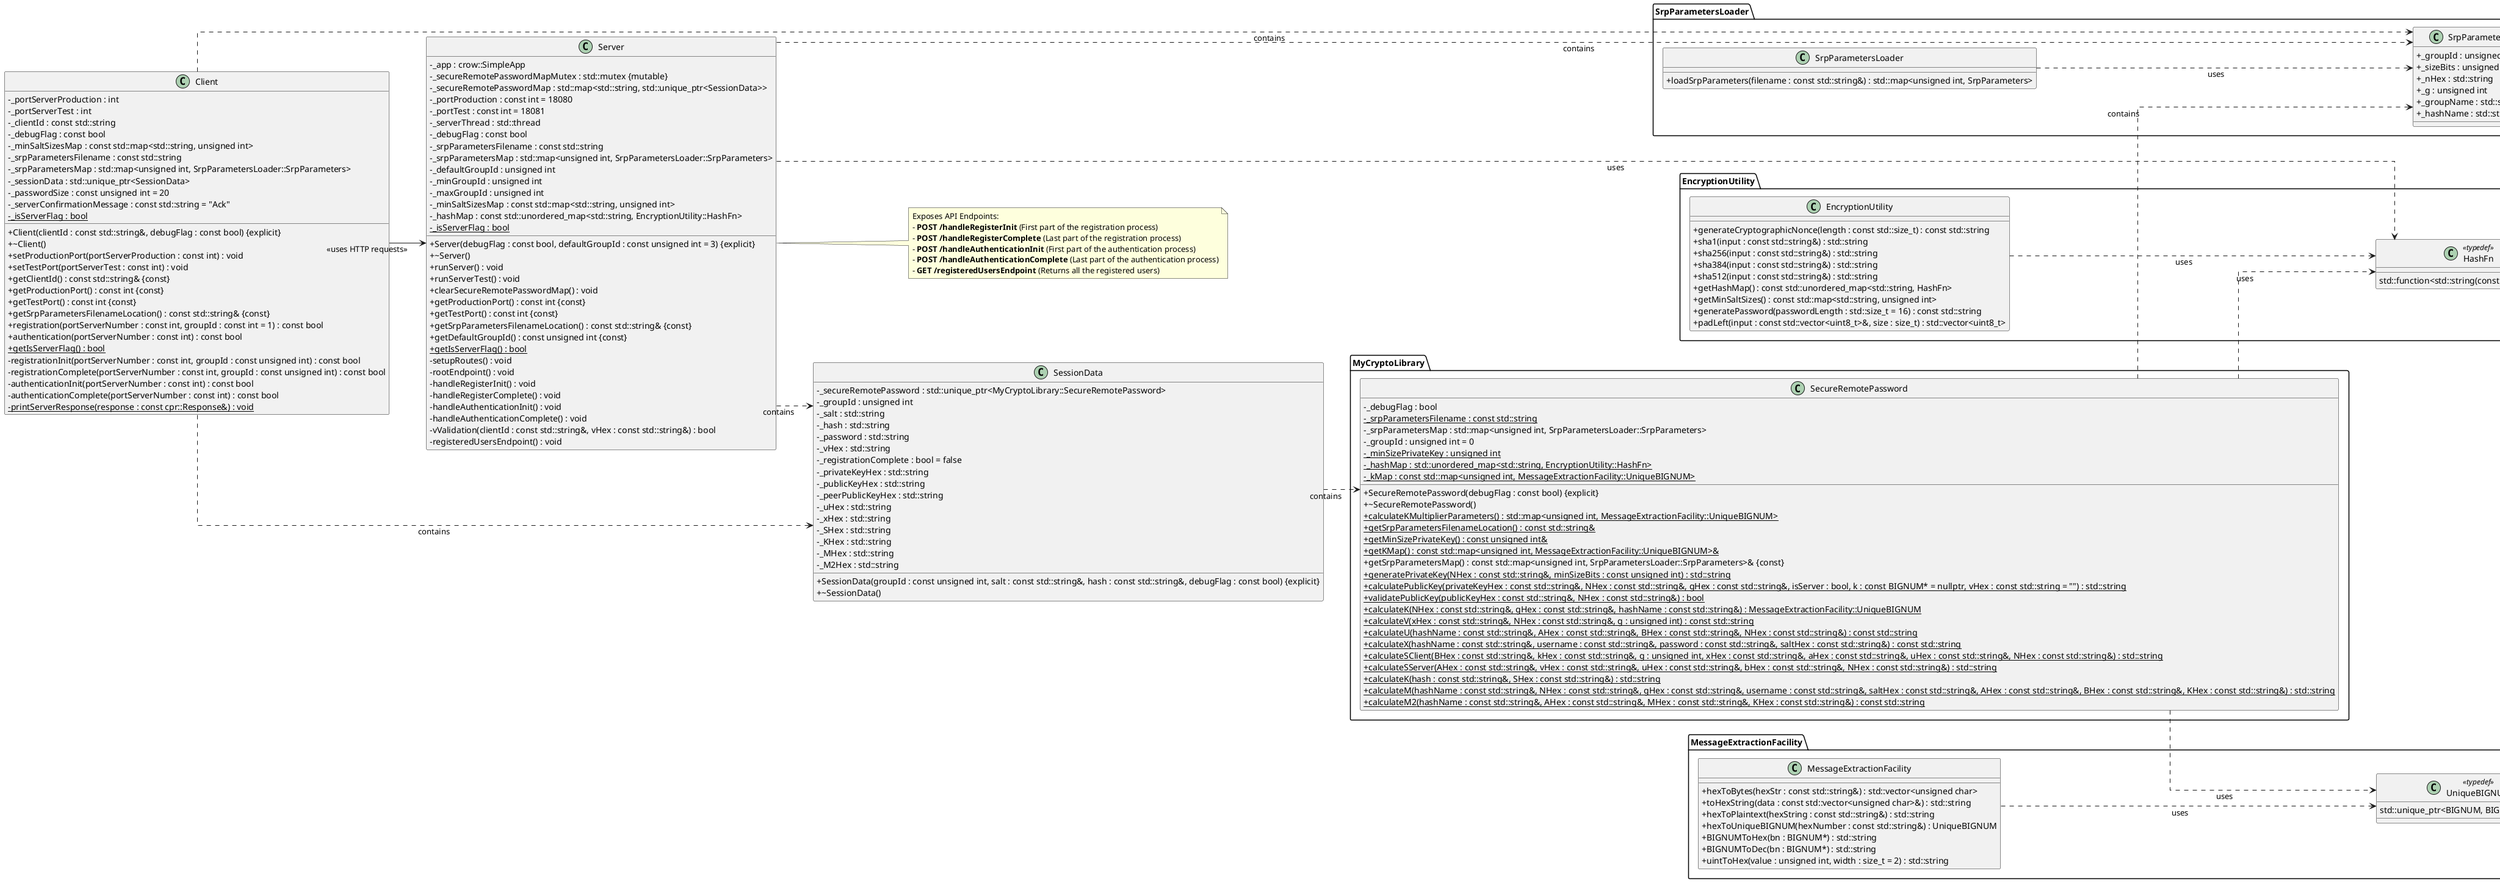 @startuml Secure_Remote_Password_class_diagram

left to right direction

skinparam classAttributeIconSize 0
skinparam linetype ortho

class Client {
    - _portServerProduction : int
    - _portServerTest : int
    - _clientId : const std::string
    - _debugFlag : const bool
    - _minSaltSizesMap : const std::map<std::string, unsigned int>
    - _srpParametersFilename : const std::string
    - _srpParametersMap : std::map<unsigned int, SrpParametersLoader::SrpParameters>
    - _sessionData : std::unique_ptr<SessionData>
    - _passwordSize : const unsigned int = 20
    - _serverConfirmationMessage : const std::string = "Ack"
    - _isServerFlag : bool {static}

    + Client(clientId : const std::string&, debugFlag : const bool) {explicit}
    + ~Client()
    + setProductionPort(portServerProduction : const int) : void
    + setTestPort(portServerTest : const int) : void
    + getClientId() : const std::string& {const}
    + getProductionPort() : const int {const}
    + getTestPort() : const int {const}
    + getSrpParametersFilenameLocation() : const std::string& {const}
    + registration(portServerNumber : const int, groupId : const int = 1) : const bool
    + authentication(portServerNumber : const int) : const bool
    + getIsServerFlag() : bool {static}
    - registrationInit(portServerNumber : const int, groupId : const unsigned int) : const bool
    - registrationComplete(portServerNumber : const int, groupId : const unsigned int) : const bool
    - authenticationInit(portServerNumber : const int) : const bool
    - authenticationComplete(portServerNumber : const int) : const bool
    - printServerResponse(response : const cpr::Response&) : void {static}
}

Client ..> SessionData : contains
Client ..> SrpParametersLoader.SrpParameters : contains

Client --> Server : "<<uses HTTP requests>>"

namespace MyCryptoLibrary {

    class SecureRemotePassword {
        - _debugFlag : bool
        - _srpParametersFilename : const std::string {static}
        - _srpParametersMap : std::map<unsigned int, SrpParametersLoader::SrpParameters>
        - _groupId : unsigned int = 0
        - _minSizePrivateKey : unsigned int {static}
        - _hashMap : std::unordered_map<std::string, EncryptionUtility::HashFn> {static}
        - _kMap : const std::map<unsigned int, MessageExtractionFacility::UniqueBIGNUM> {static}

        + SecureRemotePassword(debugFlag : const bool) {explicit}
        + ~SecureRemotePassword()
        + calculateKMultiplierParameters() : std::map<unsigned int, MessageExtractionFacility::UniqueBIGNUM> {static}
        + getSrpParametersFilenameLocation() : const std::string& {static}
        + getMinSizePrivateKey() : const unsigned int& {static}
        + getKMap() : const std::map<unsigned int, MessageExtractionFacility::UniqueBIGNUM>& {static}
        + getSrpParametersMap() : const std::map<unsigned int, SrpParametersLoader::SrpParameters>& {const}
        + generatePrivateKey(NHex : const std::string&, minSizeBits : const unsigned int) : std::string {static}
        + calculatePublicKey(privateKeyHex : const std::string&, NHex : const std::string&, gHex : const std::string&, isServer : bool, k : const BIGNUM* = nullptr, vHex : const std::string = "") : std::string {static}
        + validatePublicKey(publicKeyHex : const std::string&, NHex : const std::string&) : bool {static}
        + calculateK(NHex : const std::string&, gHex : const std::string&, hashName : const std::string&) : MessageExtractionFacility::UniqueBIGNUM {static}
        + calculateV(xHex : const std::string&, NHex : const std::string&, g : unsigned int) : const std::string {static}
        + calculateU(hashName : const std::string&, AHex : const std::string&, BHex : const std::string&, NHex : const std::string&) : const std::string {static}
        + calculateX(hashName : const std::string&, username : const std::string&, password : const std::string&, saltHex : const std::string&) : const std::string {static}
        + calculateSClient(BHex : const std::string&, kHex : const std::string&, g : unsigned int, xHex : const std::string&, aHex : const std::string&, uHex : const std::string&, NHex : const std::string&) : std::string {static}
        + calculateSServer(AHex : const std::string&, vHex : const std::string&, uHex : const std::string&, bHex : const std::string&, NHex : const std::string&) : std::string {static}
        + calculateK(hash : const std::string&, SHex : const std::string&) : std::string {static}
        + calculateM(hashName : const std::string&, NHex : const std::string&, gHex : const std::string&, username : const std::string&, saltHex : const std::string&, AHex : const std::string&, BHex : const std::string&, KHex : const std::string&) : std::string {static}
        + calculateM2(hashName : const std::string&, AHex : const std::string&, MHex : const std::string&, KHex : const std::string&) : const std::string {static}
    }
}

MyCryptoLibrary.SecureRemotePassword ..> SrpParametersLoader.SrpParameters : contains
MyCryptoLibrary.SecureRemotePassword ..> EncryptionUtility.HashFn : uses
MyCryptoLibrary.SecureRemotePassword ..> MessageExtractionFacility.UniqueBIGNUM : uses


namespace EncryptionUtility {

    class HashFn <<typedef>> {
        std::function<std::string(const std::string &)>
    }

    class EncryptionUtility {
        + generateCryptographicNonce(length : const std::size_t) : const std::string
        + sha1(input : const std::string&) : std::string
        + sha256(input : const std::string&) : std::string
        + sha384(input : const std::string&) : std::string
        + sha512(input : const std::string&) : std::string
        + getHashMap() : const std::unordered_map<std::string, HashFn>
        + getMinSaltSizes() : const std::map<std::string, unsigned int>
        + generatePassword(passwordLength : std::size_t = 16) : const std::string
        + padLeft(input : const std::vector<uint8_t>&, size : size_t) : std::vector<uint8_t>
    }

    EncryptionUtility ..> HashFn : uses

}

namespace MessageExtractionFacility {

    class UniqueBIGNUM <<typedef>> {
        std::unique_ptr<BIGNUM, BIGNUM_deleter>
    }

    class MessageExtractionFacility {
        + hexToBytes(hexStr : const std::string&) : std::vector<unsigned char>
        + toHexString(data : const std::vector<unsigned char>&) : std::string
        + hexToPlaintext(hexString : const std::string&) : std::string
        + hexToUniqueBIGNUM(hexNumber : const std::string&) : UniqueBIGNUM
        + BIGNUMToHex(bn : BIGNUM*) : std::string
        + BIGNUMToDec(bn : BIGNUM*) : std::string
        + uintToHex(value : unsigned int, width : size_t = 2) : std::string
    }

    MessageExtractionFacility ..> UniqueBIGNUM : uses

}

class Server {
    - _app : crow::SimpleApp
    - _secureRemotePasswordMapMutex : std::mutex {mutable}
    - _secureRemotePasswordMap : std::map<std::string, std::unique_ptr<SessionData>>
    - _portProduction : const int = 18080
    - _portTest : const int = 18081
    - _serverThread : std::thread
    - _debugFlag : const bool
    - _srpParametersFilename : const std::string
    - _srpParametersMap : std::map<unsigned int, SrpParametersLoader::SrpParameters>
    - _defaultGroupId : unsigned int
    - _minGroupId : unsigned int
    - _maxGroupId : unsigned int
    - _minSaltSizesMap : const std::map<std::string, unsigned int>
    - _hashMap : const std::unordered_map<std::string, EncryptionUtility::HashFn>
    - _isServerFlag : bool {static}

    + Server(debugFlag : const bool, defaultGroupId : const unsigned int = 3) {explicit}
    + ~Server()
    + runServer() : void
    + runServerTest() : void
    + clearSecureRemotePasswordMap() : void
    + getProductionPort() : const int {const}
    + getTestPort() : const int {const}
    + getSrpParametersFilenameLocation() : const std::string& {const}
    + getDefaultGroupId() : const unsigned int {const}
    + getIsServerFlag() : bool {static}
    - setupRoutes() : void
    - rootEndpoint() : void
    - handleRegisterInit() : void
    - handleRegisterComplete() : void
    - handleAuthenticationInit() : void
    - handleAuthenticationComplete() : void
    - vValidation(clientId : const std::string&, vHex : const std::string&) : bool
    - registeredUsersEndpoint() : void
}

Server ..> SessionData : contains
Server ..> SrpParametersLoader.SrpParameters : contains
Server ..> EncryptionUtility.HashFn : uses

note "Exposes API Endpoints:\n- **POST /handleRegisterInit** (First part of the registration process)\n- **POST /handleRegisterComplete** (Last part of the registration process)\n- **POST /handleAuthenticationInit** (First part of the authentication process)\n- **POST /handleAuthenticationComplete** (Last part of the authentication process)\n- **GET /registeredUsersEndpoint** (Returns all the registered users)" as ServerEndpointsNote
Server .. ServerEndpointsNote

class SessionData {
    - _secureRemotePassword : std::unique_ptr<MyCryptoLibrary::SecureRemotePassword>
    - _groupId : unsigned int
    - _salt : std::string
    - _hash : std::string
    - _password : std::string
    - _vHex : std::string
    - _registrationComplete : bool = false
    - _privateKeyHex : std::string
    - _publicKeyHex : std::string
    - _peerPublicKeyHex : std::string
    - _uHex : std::string
    - _xHex : std::string
    - _SHex : std::string
    - _KHex : std::string
    - _MHex : std::string
    - _M2Hex : std::string

    + SessionData(groupId : const unsigned int, salt : const std::string&, hash : const std::string&, debugFlag : const bool) {explicit}
    + ~SessionData()
}

SessionData ..> MyCryptoLibrary.SecureRemotePassword : contains

namespace SrpParametersLoader {

    class SrpParameters {
        + _groupId : unsigned int
        + _sizeBits : unsigned int
        + _nHex : std::string
        + _g : unsigned int
        + _groupName : std::string
        + _hashName : std::string
    }

    class SrpParametersLoader {
        + loadSrpParameters(filename : const std::string&) : std::map<unsigned int, SrpParameters>
    }

    SrpParametersLoader ..> SrpParameters : uses

}

@enduml